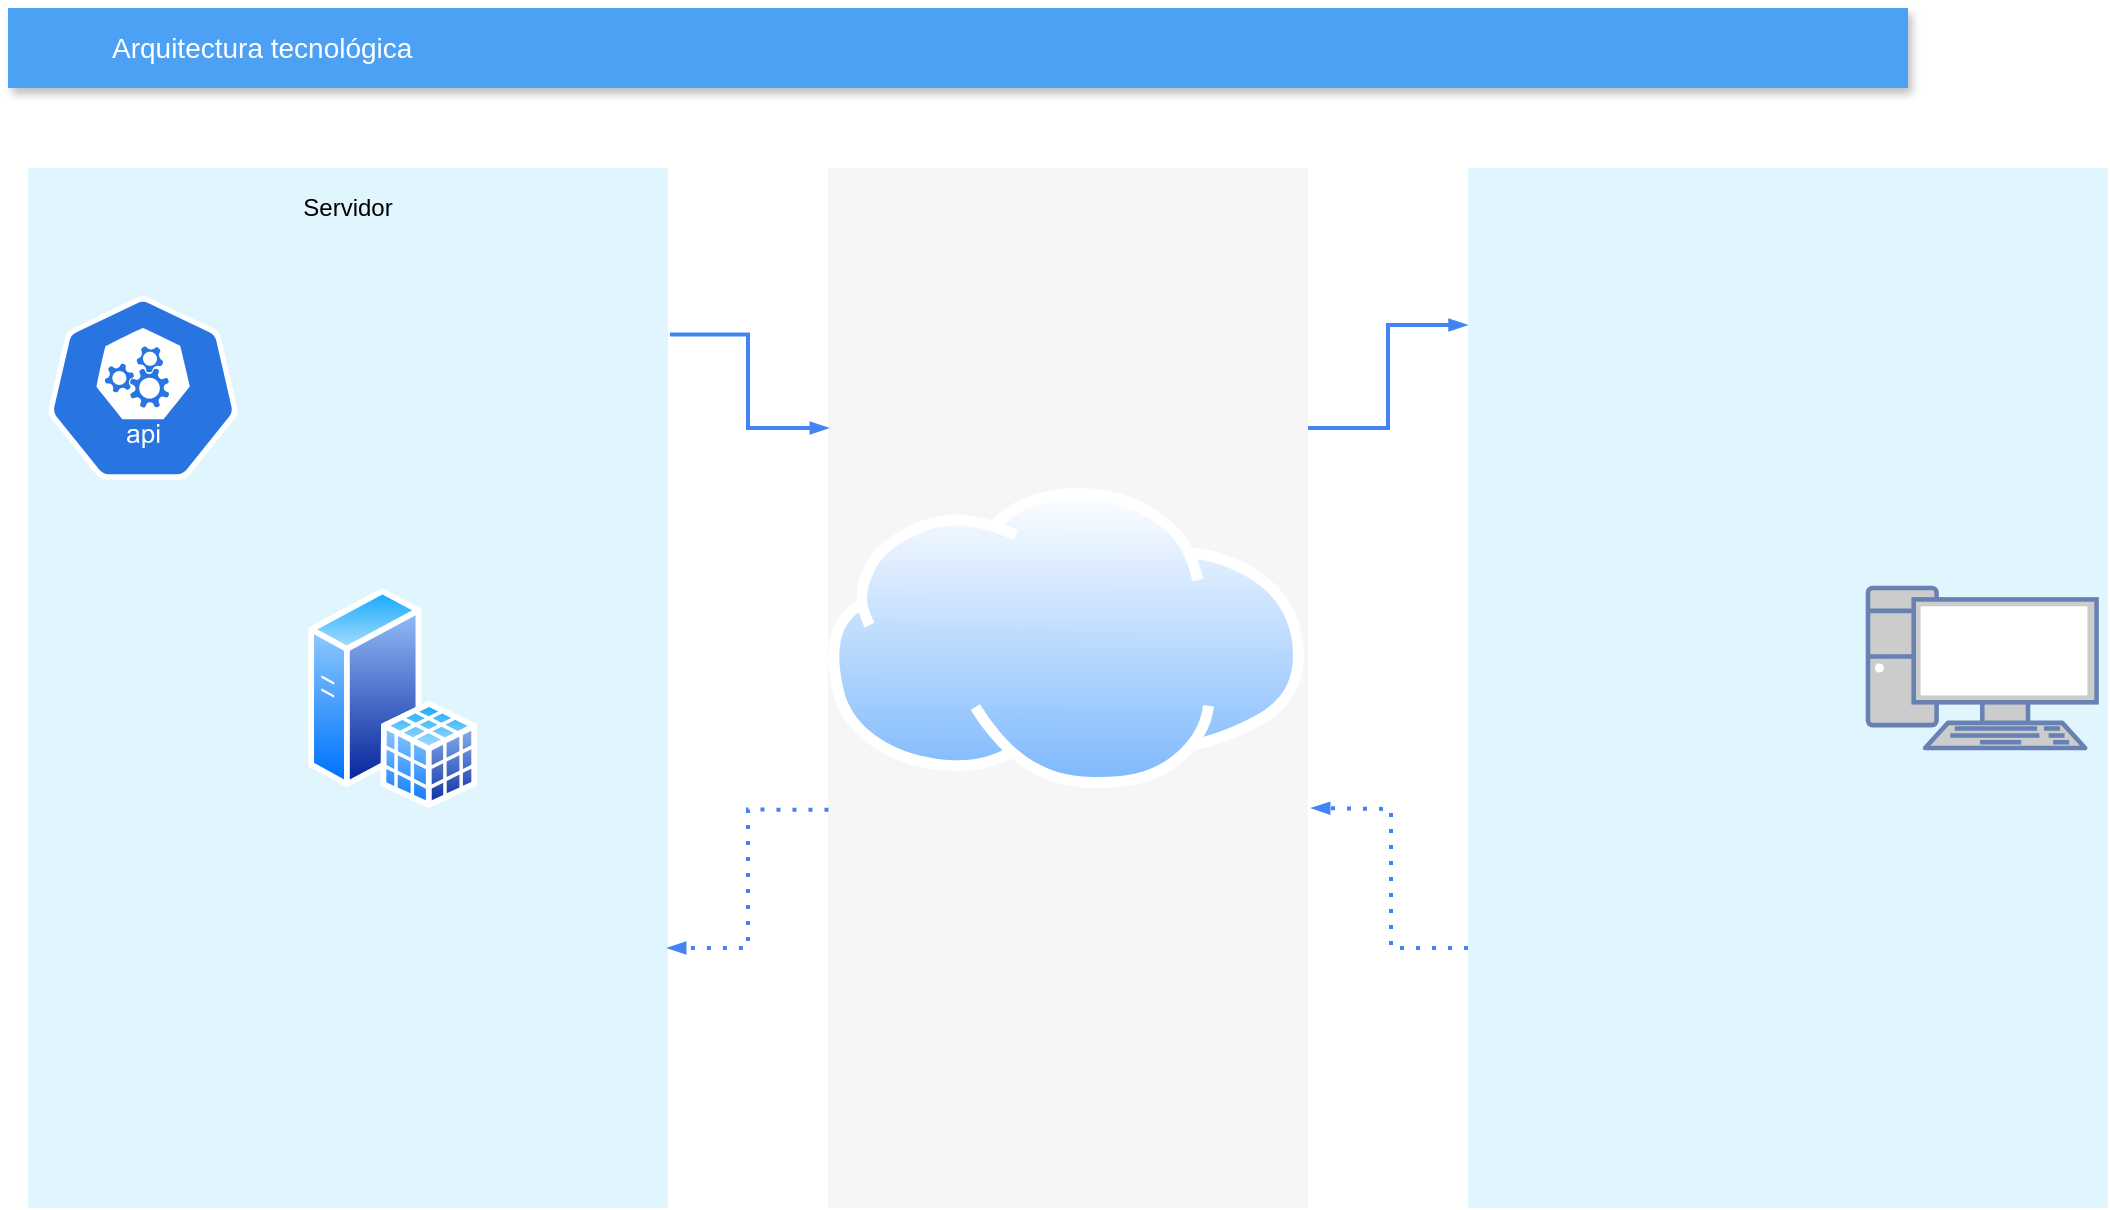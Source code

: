 <mxfile version="13.7.9" type="github">
  <diagram id="d1ab7348-05c3-a1e3-ca4d-12c340fd6b49" name="Page-1">
    <mxGraphModel dx="1221" dy="682" grid="1" gridSize="10" guides="1" tooltips="1" connect="1" arrows="1" fold="1" page="1" pageScale="1" pageWidth="1169" pageHeight="827" background="#ffffff" math="0" shadow="0">
      <root>
        <mxCell id="0" />
        <mxCell id="1" parent="0" />
        <mxCell id="2" value="" style="fillColor=#F6F6F6;strokeColor=none;shadow=0;gradientColor=none;fontSize=14;align=left;spacing=10;fontColor=#717171;9E9E9E;verticalAlign=top;spacingTop=-4;fontStyle=0;spacingLeft=40;html=1;" parent="1" vertex="1">
          <mxGeometry x="520" y="120" width="240" height="520" as="geometry" />
        </mxCell>
        <mxCell id="9" value="Arquitectura tecnológica&amp;nbsp;" style="fillColor=#4DA1F5;strokeColor=none;shadow=1;gradientColor=none;fontSize=14;align=left;spacingLeft=50;fontColor=#ffffff;html=1;" parent="1" vertex="1">
          <mxGeometry x="110" y="40" width="950" height="40" as="geometry" />
        </mxCell>
        <mxCell id="127" value="" style="rounded=1;absoluteArcSize=1;arcSize=2;html=1;strokeColor=none;gradientColor=none;shadow=0;dashed=0;fontSize=12;fontColor=#9E9E9E;align=left;verticalAlign=top;spacing=10;spacingTop=-4;fillColor=#E1F5FE;" parent="1" vertex="1">
          <mxGeometry x="840" y="120" width="320" height="520" as="geometry" />
        </mxCell>
        <mxCell id="WiQ0yOHPkbGV6hAPH20B-163" value="" style="rounded=1;absoluteArcSize=1;arcSize=2;html=1;strokeColor=none;gradientColor=none;shadow=0;dashed=0;fontSize=12;fontColor=#9E9E9E;align=left;verticalAlign=top;spacing=10;spacingTop=-4;fillColor=#E1F5FE;" vertex="1" parent="1">
          <mxGeometry x="120" y="120" width="320" height="520" as="geometry" />
        </mxCell>
        <mxCell id="WiQ0yOHPkbGV6hAPH20B-164" value="" style="html=1;dashed=0;whitespace=wrap;fillColor=#2875E2;strokeColor=#ffffff;points=[[0.005,0.63,0],[0.1,0.2,0],[0.9,0.2,0],[0.5,0,0],[0.995,0.63,0],[0.72,0.99,0],[0.5,1,0],[0.28,0.99,0]];shape=mxgraph.kubernetes.icon;prIcon=api" vertex="1" parent="1">
          <mxGeometry x="130" y="180" width="95" height="100" as="geometry" />
        </mxCell>
        <mxCell id="WiQ0yOHPkbGV6hAPH20B-165" value="" style="edgeStyle=orthogonalEdgeStyle;fontSize=12;html=1;endArrow=blockThin;endFill=1;rounded=0;strokeWidth=2;endSize=4;startSize=4;dashed=0;strokeColor=#4284F3;exitX=1.003;exitY=0.16;exitDx=0;exitDy=0;exitPerimeter=0;entryX=0;entryY=0.25;entryDx=0;entryDy=0;" edge="1" parent="1" source="WiQ0yOHPkbGV6hAPH20B-163" target="2">
          <mxGeometry width="100" relative="1" as="geometry">
            <mxPoint x="430" y="240" as="sourcePoint" />
            <mxPoint x="520" y="240" as="targetPoint" />
          </mxGeometry>
        </mxCell>
        <mxCell id="WiQ0yOHPkbGV6hAPH20B-166" value="" style="edgeStyle=orthogonalEdgeStyle;fontSize=12;html=1;endArrow=blockThin;endFill=1;rounded=0;strokeWidth=2;endSize=4;startSize=4;dashed=0;strokeColor=#4284F3;entryX=-0.002;entryY=0.151;entryDx=0;entryDy=0;entryPerimeter=0;exitX=1;exitY=0.25;exitDx=0;exitDy=0;" edge="1" parent="1" source="2" target="127">
          <mxGeometry width="100" relative="1" as="geometry">
            <mxPoint x="590" y="380" as="sourcePoint" />
            <mxPoint x="690" y="380" as="targetPoint" />
          </mxGeometry>
        </mxCell>
        <mxCell id="WiQ0yOHPkbGV6hAPH20B-167" value="" style="edgeStyle=orthogonalEdgeStyle;fontSize=12;html=1;endArrow=blockThin;endFill=1;rounded=0;strokeWidth=2;endSize=4;startSize=4;dashed=1;dashPattern=1 3;strokeColor=#4284F3;entryX=1;entryY=0.75;entryDx=0;entryDy=0;exitX=0.001;exitY=0.617;exitDx=0;exitDy=0;exitPerimeter=0;" edge="1" parent="1" source="2" target="WiQ0yOHPkbGV6hAPH20B-163">
          <mxGeometry width="100" relative="1" as="geometry">
            <mxPoint x="590" y="380" as="sourcePoint" />
            <mxPoint x="690" y="380" as="targetPoint" />
          </mxGeometry>
        </mxCell>
        <mxCell id="WiQ0yOHPkbGV6hAPH20B-168" value="" style="edgeStyle=orthogonalEdgeStyle;fontSize=12;html=1;endArrow=blockThin;endFill=1;rounded=0;strokeWidth=2;endSize=4;startSize=4;dashed=1;dashPattern=1 3;strokeColor=#4284F3;exitX=0;exitY=0.75;exitDx=0;exitDy=0;" edge="1" parent="1" source="127">
          <mxGeometry width="100" relative="1" as="geometry">
            <mxPoint x="590" y="380" as="sourcePoint" />
            <mxPoint x="762" y="440" as="targetPoint" />
          </mxGeometry>
        </mxCell>
        <mxCell id="WiQ0yOHPkbGV6hAPH20B-169" value="Servidor" style="text;html=1;strokeColor=none;fillColor=none;align=center;verticalAlign=middle;whiteSpace=wrap;rounded=0;" vertex="1" parent="1">
          <mxGeometry x="260" y="130" width="40" height="20" as="geometry" />
        </mxCell>
        <mxCell id="WiQ0yOHPkbGV6hAPH20B-170" value="" style="aspect=fixed;perimeter=ellipsePerimeter;html=1;align=center;shadow=0;dashed=0;spacingTop=3;image;image=img/lib/active_directory/internet_cloud.svg;" vertex="1" parent="1">
          <mxGeometry x="520" y="280" width="238.1" height="150" as="geometry" />
        </mxCell>
        <mxCell id="WiQ0yOHPkbGV6hAPH20B-171" value="" style="aspect=fixed;perimeter=ellipsePerimeter;html=1;align=center;shadow=0;dashed=0;spacingTop=3;image;image=img/lib/active_directory/sql_server.svg;" vertex="1" parent="1">
          <mxGeometry x="260" y="330" width="84.7" height="110" as="geometry" />
        </mxCell>
        <mxCell id="WiQ0yOHPkbGV6hAPH20B-172" value="" style="shape=image;html=1;verticalAlign=top;verticalLabelPosition=bottom;labelBackgroundColor=#ffffff;imageAspect=0;aspect=fixed;image=https://cdn4.iconfinder.com/data/icons/imod/128/Harware/iDatabase.png" vertex="1" parent="1">
          <mxGeometry x="138.5" y="520" width="78" height="78" as="geometry" />
        </mxCell>
        <mxCell id="WiQ0yOHPkbGV6hAPH20B-173" value="" style="fontColor=#0066CC;verticalAlign=top;verticalLabelPosition=bottom;labelPosition=center;align=center;html=1;outlineConnect=0;fillColor=#CCCCCC;strokeColor=#6881B3;gradientColor=none;gradientDirection=north;strokeWidth=2;shape=mxgraph.networks.pc;" vertex="1" parent="1">
          <mxGeometry x="1040" y="330" width="114.29" height="80" as="geometry" />
        </mxCell>
        <mxCell id="WiQ0yOHPkbGV6hAPH20B-174" value="" style="shape=image;html=1;verticalAlign=top;verticalLabelPosition=bottom;labelBackgroundColor=#ffffff;imageAspect=0;aspect=fixed;image=https://cdn4.iconfinder.com/data/icons/logos-and-brands/512/187_Js_logo_logos-128.png" vertex="1" parent="1">
          <mxGeometry x="870" y="320" width="100" height="100" as="geometry" />
        </mxCell>
      </root>
    </mxGraphModel>
  </diagram>
</mxfile>

